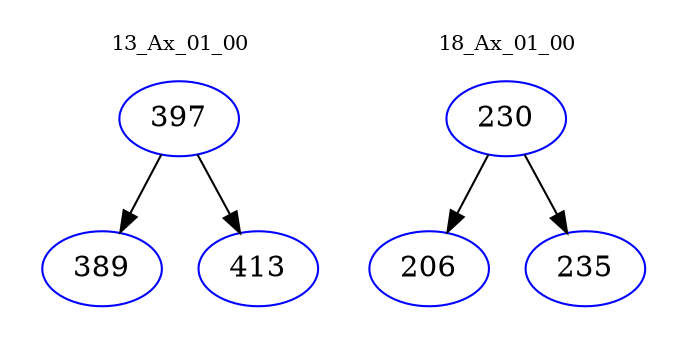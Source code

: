 digraph{
subgraph cluster_0 {
color = white
label = "13_Ax_01_00";
fontsize=10;
T0_397 [label="397", color="blue"]
T0_397 -> T0_389 [color="black"]
T0_389 [label="389", color="blue"]
T0_397 -> T0_413 [color="black"]
T0_413 [label="413", color="blue"]
}
subgraph cluster_1 {
color = white
label = "18_Ax_01_00";
fontsize=10;
T1_230 [label="230", color="blue"]
T1_230 -> T1_206 [color="black"]
T1_206 [label="206", color="blue"]
T1_230 -> T1_235 [color="black"]
T1_235 [label="235", color="blue"]
}
}
